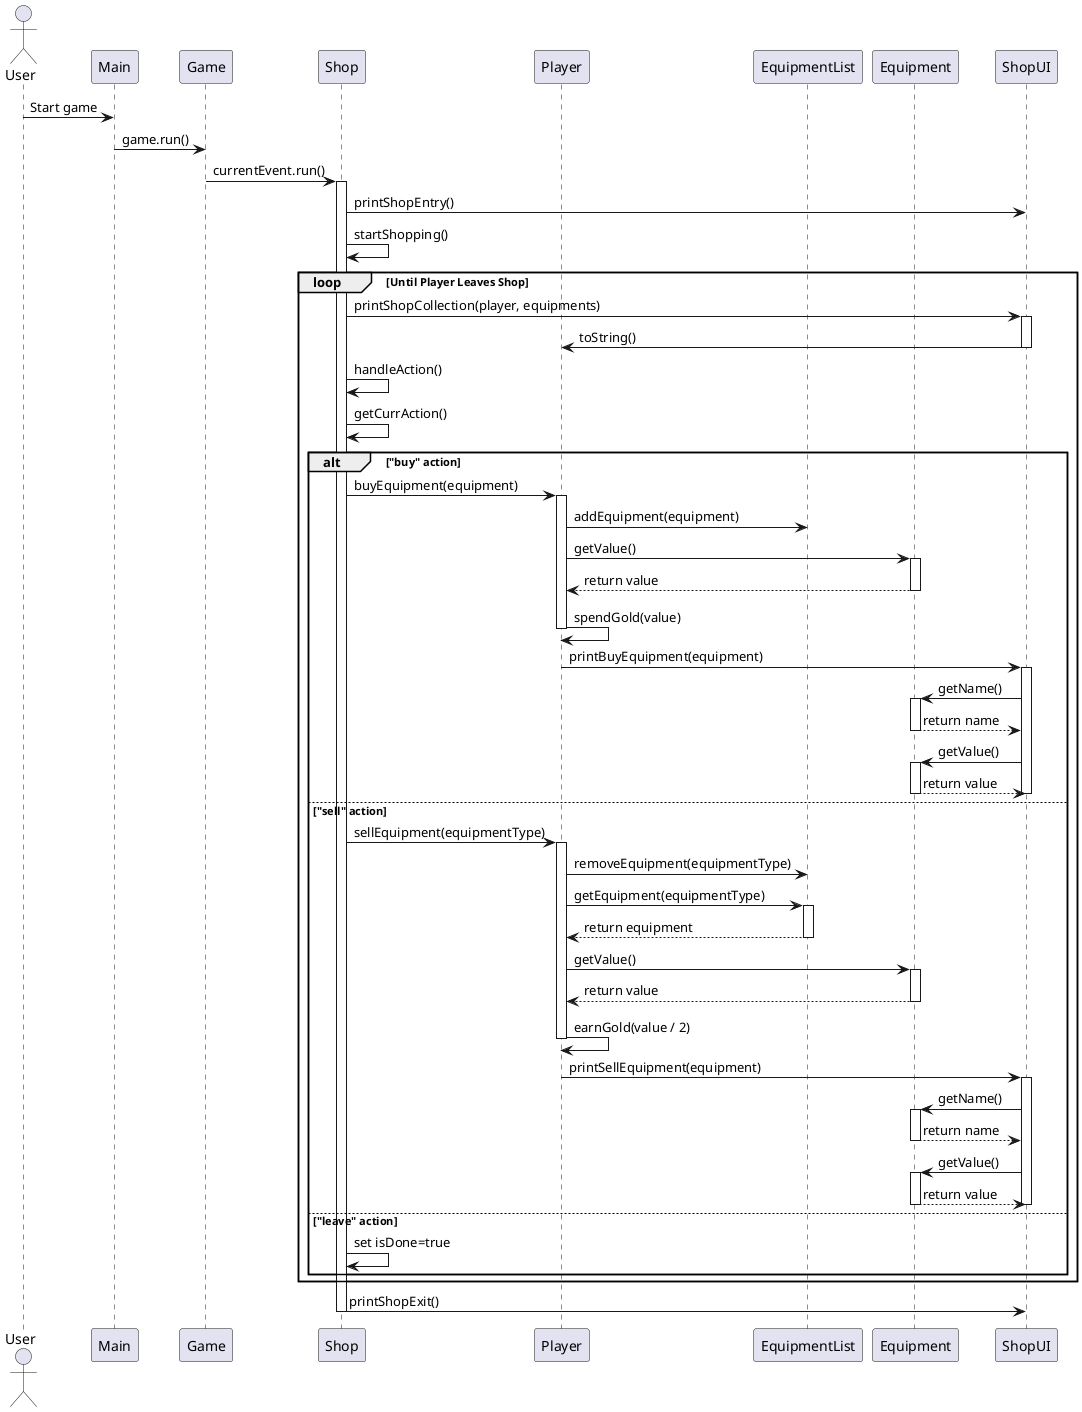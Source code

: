 @startuml

actor User
participant "Main" as Main
participant "Game" as Game
participant "Shop" as Shop

participant "Player" as Player
participant "EquipmentList" as EquipmentList
participant "Equipment" as Equipment
participant "ShopUI" as ShopUI

User -> Main: Start game
Main -> Game: game.run()
Game -> Shop: currentEvent.run()
activate Shop
Shop -> ShopUI: printShopEntry()
Shop -> Shop: startShopping()
loop Until Player Leaves Shop
    Shop -> ShopUI: printShopCollection(player, equipments)
    activate ShopUI
    ShopUI -> Player: toString()
    deactivate ShopUI
    Shop -> Shop: handleAction()
    Shop -> Shop: getCurrAction()

    alt "buy" action
        Shop -> Player: buyEquipment(equipment)
        activate Player
        Player -> EquipmentList: addEquipment(equipment)
        Player -> Equipment: getValue()
        activate Equipment
        Equipment --> Player: return value
        deactivate Equipment
        Player -> Player: spendGold(value)
        deactivate Player
        Player -> ShopUI: printBuyEquipment(equipment)
        activate ShopUI
        ShopUI -> Equipment: getName()
        activate Equipment
        Equipment --> ShopUI: return name
        deactivate Equipment
        ShopUI -> Equipment: getValue()
        activate Equipment
        Equipment --> ShopUI: return value
        deactivate Equipment
        deactivate ShopUI
    else "sell" action
        Shop -> Player: sellEquipment(equipmentType)
        activate Player
        Player -> EquipmentList: removeEquipment(equipmentType)
        Player -> EquipmentList: getEquipment(equipmentType)
        activate EquipmentList
        EquipmentList --> Player: return equipment
        deactivate EquipmentList
        Player -> Equipment: getValue()
        activate Equipment
        Equipment --> Player: return value
        deactivate Equipment
        Player -> Player: earnGold(value / 2)
        deactivate Player
        Player -> ShopUI: printSellEquipment(equipment)
        activate ShopUI
        ShopUI -> Equipment: getName()
        activate Equipment
        Equipment --> ShopUI: return name
        deactivate Equipment
        ShopUI -> Equipment: getValue()
        activate Equipment
        Equipment --> ShopUI: return value
        deactivate Equipment
        deactivate ShopUI
    else "leave" action
        Shop -> Shop: set isDone=true
    end
end
Shop -> ShopUI: printShopExit()
deactivate Shop


@enduml